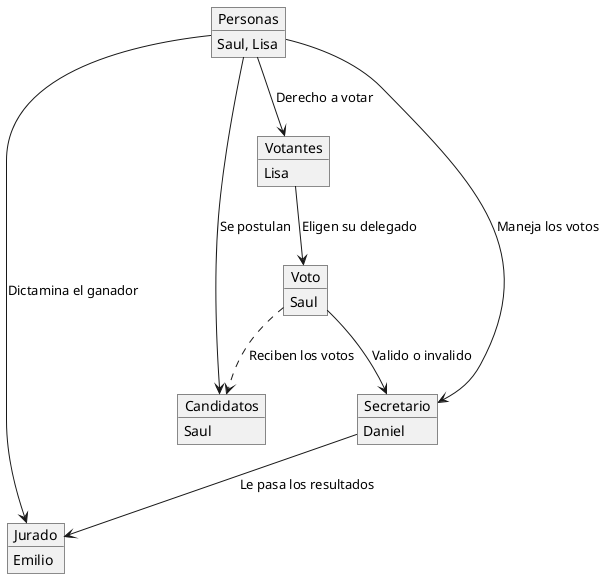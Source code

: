 @startuml

object Personas
Personas : Saul, Lisa

object Candidatos
Candidatos : Saul

object Jurado
Jurado : Emilio

object Secretario
Secretario : Daniel

object Votantes
Votantes : Lisa

object Voto
Voto : Saul

Personas --> Candidatos : Se postulan
Personas --> Jurado : Dictamina el ganador
Personas --> Secretario : Maneja los votos
Personas --> Votantes : Derecho a votar
Votantes --> Voto : Eligen su delegado
Voto --> Secretario : Valido o invalido 
Secretario --> Jurado : Le pasa los resultados

Voto ..> Candidatos : Reciben los votos


@enduml

